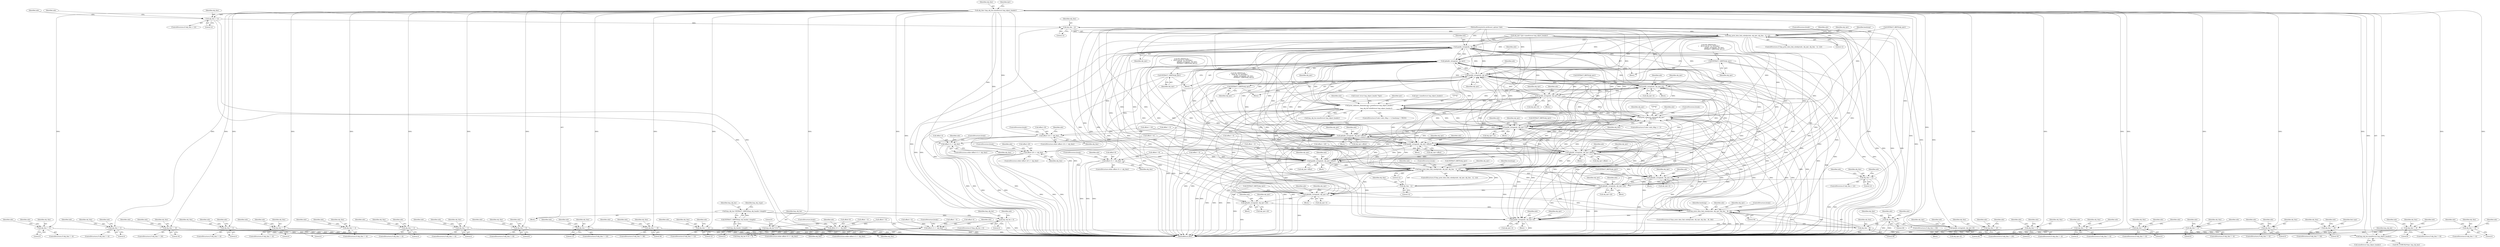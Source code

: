 digraph "0_tcpdump_d97e94223720684c6aa740ff219e0d19426c2220@API" {
"1000347" [label="(Call,obj_tlen=lmp_obj_len-sizeof(struct lmp_object_header))"];
"1000349" [label="(Call,lmp_obj_len-sizeof(struct lmp_object_header))"];
"1000331" [label="(Call,lmp_obj_len % 4)"];
"1000320" [label="(Call,lmp_obj_len < 4)"];
"1000267" [label="(Call,lmp_obj_len=EXTRACT_16BITS(lmp_obj_header->length))"];
"1000269" [label="(Call,EXTRACT_16BITS(lmp_obj_header->length))"];
"1000372" [label="(Call,obj_tlen != 4)"];
"1000405" [label="(Call,obj_tlen != 4)"];
"1000429" [label="(Call,obj_tlen != 16)"];
"1000453" [label="(Call,obj_tlen != 4)"];
"1000484" [label="(Call,obj_tlen != 4)"];
"1000506" [label="(Call,obj_tlen != 4)"];
"1000538" [label="(Call,obj_tlen != 4)"];
"1000570" [label="(Call,obj_tlen != 4)"];
"1000603" [label="(Call,obj_tlen != 8)"];
"1000636" [label="(Call,obj_tlen != 12)"];
"1000684" [label="(Call,obj_tlen != 36)"];
"1000732" [label="(Call,obj_tlen != 12)"];
"1000787" [label="(Call,obj_tlen < 12)"];
"1000836" [label="(Call,obj_tlen - 12)"];
"1000833" [label="(Call,lmp_print_data_link_subobjs(ndo, obj_tptr, obj_tlen - 12, 12))"];
"1000420" [label="(Call,ipaddr_string(ndo, obj_tptr))"];
"1000423" [label="(Call,EXTRACT_32BITS(obj_tptr))"];
"1000444" [label="(Call,ip6addr_string(ndo, obj_tptr))"];
"1000447" [label="(Call,EXTRACT_32BITS(obj_tptr))"];
"1000553" [label="(Call,ipaddr_string(ndo, obj_tptr))"];
"1000556" [label="(Call,EXTRACT_32BITS(obj_tptr))"];
"1000661" [label="(Call,ipaddr_string(ndo, obj_tptr+4))"];
"1000672" [label="(Call,ipaddr_string(ndo, obj_tptr+8))"];
"1000709" [label="(Call,ip6addr_string(ndo, obj_tptr+4))"];
"1000720" [label="(Call,ip6addr_string(ndo, obj_tptr+20))"];
"1000812" [label="(Call,ipaddr_string(ndo, obj_tptr+4))"];
"1000823" [label="(Call,ipaddr_string(ndo, obj_tptr+8))"];
"1000871" [label="(Call,ip6addr_string(ndo, obj_tptr+4))"];
"1000882" [label="(Call,ip6addr_string(ndo, obj_tptr+20))"];
"1000892" [label="(Call,lmp_print_data_link_subobjs(ndo, obj_tptr, obj_tlen - 36, 36))"];
"1000949" [label="(Call,lmp_print_data_link_subobjs(ndo, obj_tptr, obj_tlen - 12, 12))"];
"1001161" [label="(Call,ipaddr_string(ndo, obj_tptr+offset))"];
"1001270" [label="(Call,ip6addr_string(ndo, obj_tptr+offset))"];
"1001496" [label="(Call,ipaddr_string(ndo, obj_tptr+offset))"];
"1001526" [label="(Call,ip6addr_string(ndo, obj_tptr+offset))"];
"1001794" [label="(Call,ipaddr_string(ndo, obj_tptr+12))"];
"1001874" [label="(Call,print_unknown_data(ndo,obj_tptr,\"\n\t    \",obj_tlen))"];
"1001890" [label="(Call,print_unknown_data(ndo,tptr+sizeof(struct lmp_object_header),\"\n\t    \",\n                               lmp_obj_len-sizeof(struct lmp_object_header)))"];
"1000846" [label="(Call,obj_tlen < 36)"];
"1000895" [label="(Call,obj_tlen - 36)"];
"1000905" [label="(Call,obj_tlen < 12)"];
"1000952" [label="(Call,obj_tlen - 12)"];
"1000971" [label="(Call,obj_tlen != 20)"];
"1001085" [label="(Call,obj_tlen != 4)"];
"1001118" [label="(Call,obj_tlen != 4)"];
"1001149" [label="(Call,offset+8 <= obj_tlen)"];
"1001258" [label="(Call,offset+20 <= obj_tlen)"];
"1001367" [label="(Call,offset+8 <= obj_tlen)"];
"1001484" [label="(Call,offset+4 <= obj_tlen)"];
"1001514" [label="(Call,offset+16 <= obj_tlen)"];
"1001544" [label="(Call,offset+4 <= obj_tlen)"];
"1001579" [label="(Call,obj_tlen != 4)"];
"1001601" [label="(Call,obj_tlen != 4)"];
"1001632" [label="(Call,obj_tlen != 4)"];
"1001663" [label="(Call,obj_tlen != 16)"];
"1001806" [label="(Call,obj_tlen != 8)"];
"1001840" [label="(Call,obj_tlen != 4)"];
"1000977" [label="(Identifier,ndo)"];
"1000711" [label="(Call,obj_tptr+4)"];
"1000445" [label="(Identifier,ndo)"];
"1000422" [label="(Identifier,obj_tptr)"];
"1000373" [label="(Identifier,obj_tlen)"];
"1001120" [label="(Literal,4)"];
"1001367" [label="(Call,offset+8 <= obj_tlen)"];
"1000404" [label="(ControlStructure,if (obj_tlen != 4))"];
"1000905" [label="(Call,obj_tlen < 12)"];
"1000982" [label="(Identifier,ndo)"];
"1001483" [label="(ControlStructure,while (offset+4 <= obj_tlen))"];
"1000873" [label="(Call,obj_tptr+4)"];
"1000431" [label="(Literal,16)"];
"1000484" [label="(Call,obj_tlen != 4)"];
"1000793" [label="(Identifier,ndo)"];
"1001259" [label="(Call,offset+20)"];
"1000734" [label="(Literal,12)"];
"1000321" [label="(Identifier,lmp_obj_len)"];
"1000971" [label="(Call,obj_tlen != 20)"];
"1001484" [label="(Call,offset+4 <= obj_tlen)"];
"1000446" [label="(Identifier,obj_tptr)"];
"1000331" [label="(Call,lmp_obj_len % 4)"];
"1000371" [label="(ControlStructure,if (obj_tlen != 4))"];
"1001366" [label="(ControlStructure,while (offset+8 <= obj_tlen))"];
"1001841" [label="(Identifier,obj_tlen)"];
"1000483" [label="(ControlStructure,if (obj_tlen != 4))"];
"1000452" [label="(ControlStructure,if (obj_tlen != 4))"];
"1000872" [label="(Identifier,ndo)"];
"1000836" [label="(Call,obj_tlen - 12)"];
"1000423" [label="(Call,EXTRACT_32BITS(obj_tptr))"];
"1000407" [label="(Literal,4)"];
"1001892" [label="(Call,tptr+sizeof(struct lmp_object_header))"];
"1000786" [label="(ControlStructure,if (obj_tlen < 12))"];
"1001601" [label="(Call,obj_tlen != 4)"];
"1000731" [label="(ControlStructure,if (obj_tlen != 12))"];
"1000889" [label="(Identifier,obj_tptr)"];
"1001662" [label="(ControlStructure,if (obj_tlen != 16))"];
"1000789" [label="(Literal,12)"];
"1001525" [label="(Block,)"];
"1000870" [label="(Block,)"];
"1000973" [label="(Literal,20)"];
"1001543" [label="(ControlStructure,while (offset+4 <= obj_tlen))"];
"1000330" [label="(Call,(lmp_obj_len % 4) != 0)"];
"1000710" [label="(Identifier,ndo)"];
"1001664" [label="(Identifier,obj_tlen)"];
"1000553" [label="(Call,ipaddr_string(ndo, obj_tptr))"];
"1001262" [label="(Identifier,obj_tlen)"];
"1000111" [label="(MethodParameterIn,netdissect_options *ndo)"];
"1001150" [label="(Call,offset+8)"];
"1001581" [label="(Literal,4)"];
"1000420" [label="(Call,ipaddr_string(ndo, obj_tptr))"];
"1000684" [label="(Call,obj_tlen != 36)"];
"1001086" [label="(Identifier,obj_tlen)"];
"1001540" [label="(Call,offset = 0)"];
"1001148" [label="(ControlStructure,while (offset+8 <= obj_tlen))"];
"1000662" [label="(Identifier,ndo)"];
"1000686" [label="(Literal,36)"];
"1001469" [label="(ControlStructure,break;)"];
"1001084" [label="(ControlStructure,if (obj_tlen != 4))"];
"1000798" [label="(Identifier,ndo)"];
"1001580" [label="(Identifier,obj_tlen)"];
"1000332" [label="(Identifier,lmp_obj_len)"];
"1000727" [label="(Identifier,obj_tptr)"];
"1001492" [label="(Identifier,ndo)"];
"1001505" [label="(Call,offset+=4)"];
"1001269" [label="(Block,)"];
"1001878" [label="(Identifier,obj_tlen)"];
"1000824" [label="(Identifier,ndo)"];
"1000743" [label="(Identifier,ndo)"];
"1000419" [label="(Block,)"];
"1000951" [label="(Identifier,obj_tptr)"];
"1000638" [label="(Literal,12)"];
"1001817" [label="(Identifier,ndo)"];
"1000440" [label="(Identifier,ndo)"];
"1000455" [label="(Literal,4)"];
"1000333" [label="(Literal,4)"];
"1001527" [label="(Identifier,ndo)"];
"1001149" [label="(Call,offset+8 <= obj_tlen)"];
"1001669" [label="(Identifier,ndo)"];
"1000720" [label="(Call,ip6addr_string(ndo, obj_tptr+20))"];
"1000326" [label="(Identifier,ndo)"];
"1001808" [label="(Literal,8)"];
"1000717" [label="(Identifier,obj_tptr)"];
"1000270" [label="(Call,lmp_obj_header->length)"];
"1000695" [label="(Identifier,ndo)"];
"1001129" [label="(Identifier,ndo)"];
"1001161" [label="(Call,ipaddr_string(ndo, obj_tptr+offset))"];
"1001545" [label="(Call,offset+4)"];
"1000635" [label="(ControlStructure,if (obj_tlen != 12))"];
"1000814" [label="(Call,obj_tptr+4)"];
"1000904" [label="(ControlStructure,if (obj_tlen < 12))"];
"1001602" [label="(Identifier,obj_tlen)"];
"1000537" [label="(ControlStructure,if (obj_tlen != 4))"];
"1000571" [label="(Identifier,obj_tlen)"];
"1001375" [label="(Identifier,ndo)"];
"1000685" [label="(Identifier,obj_tlen)"];
"1001876" [label="(Identifier,obj_tptr)"];
"1000834" [label="(Identifier,ndo)"];
"1000319" [label="(ControlStructure,if (lmp_obj_len < 4))"];
"1000495" [label="(Identifier,ndo)"];
"1001535" [label="(Call,offset+=16)"];
"1000738" [label="(Identifier,ndo)"];
"1001890" [label="(Call,print_unknown_data(ndo,tptr+sizeof(struct lmp_object_header),\"\n\t    \",\n                               lmp_obj_len-sizeof(struct lmp_object_header)))"];
"1000603" [label="(Call,obj_tlen != 8)"];
"1000256" [label="(Block,)"];
"1000911" [label="(Identifier,ndo)"];
"1001633" [label="(Identifier,obj_tlen)"];
"1001794" [label="(Call,ipaddr_string(ndo, obj_tptr+12))"];
"1001096" [label="(Identifier,ndo)"];
"1000653" [label="(Call,EXTRACT_8BITS(obj_tptr))"];
"1001118" [label="(Call,obj_tlen != 4)"];
"1000837" [label="(Identifier,obj_tlen)"];
"1000443" [label="(Block,)"];
"1000406" [label="(Identifier,obj_tlen)"];
"1000672" [label="(Call,ipaddr_string(ndo, obj_tptr+8))"];
"1000848" [label="(Literal,36)"];
"1000955" [label="(Literal,12)"];
"1001087" [label="(Literal,4)"];
"1001868" [label="(ControlStructure,if (ndo->ndo_vflag <= 1))"];
"1000544" [label="(Identifier,ndo)"];
"1001508" [label="(ControlStructure,break;)"];
"1000852" [label="(Identifier,ndo)"];
"1000428" [label="(ControlStructure,if (obj_tlen != 16))"];
"1000383" [label="(Identifier,ndo)"];
"1000438" [label="(Call,ND_PRINT((ndo, \"\n\t    IPv6 Link ID: %s (0x%08x)\",\n                       ip6addr_string(ndo, obj_tptr),\n                       EXTRACT_32BITS(obj_tptr))))"];
"1000547" [label="(Call,ND_PRINT((ndo, \"\n\t    Node ID: %s (0x%08x)\",\n                       ipaddr_string(ndo, obj_tptr),\n                       EXTRACT_32BITS(obj_tptr))))"];
"1000405" [label="(Call,obj_tlen != 4)"];
"1000351" [label="(Call,sizeof(struct lmp_object_header))"];
"1000835" [label="(Identifier,obj_tptr)"];
"1001896" [label="(Literal,\"\n\t    \")"];
"1000845" [label="(ControlStructure,if (obj_tlen < 36))"];
"1001485" [label="(Call,offset+4)"];
"1001578" [label="(ControlStructure,if (obj_tlen != 4))"];
"1001897" [label="(Call,lmp_obj_len-sizeof(struct lmp_object_header))"];
"1001796" [label="(Call,obj_tptr+12)"];
"1001548" [label="(Identifier,obj_tlen)"];
"1001526" [label="(Call,ip6addr_string(ndo, obj_tptr+offset))"];
"1000602" [label="(ControlStructure,if (obj_tlen != 8))"];
"1000804" [label="(Call,EXTRACT_8BITS(obj_tptr))"];
"1001368" [label="(Call,offset+8)"];
"1001163" [label="(Call,obj_tptr+offset)"];
"1001358" [label="(Call,offset+=20)"];
"1000448" [label="(Identifier,obj_tptr)"];
"1001117" [label="(ControlStructure,if (obj_tlen != 4))"];
"1000485" [label="(Identifier,obj_tlen)"];
"1000949" [label="(Call,lmp_print_data_link_subobjs(ndo, obj_tptr, obj_tlen - 12, 12))"];
"1000538" [label="(Call,obj_tlen != 4)"];
"1000902" [label="(ControlStructure,break;)"];
"1001590" [label="(Identifier,ndo)"];
"1001612" [label="(Identifier,ndo)"];
"1001270" [label="(Call,ip6addr_string(ndo, obj_tptr+offset))"];
"1000841" [label="(Identifier,hexdump)"];
"1001249" [label="(Call,offset+=8)"];
"1001795" [label="(Identifier,ndo)"];
"1001361" [label="(ControlStructure,break;)"];
"1001793" [label="(Block,)"];
"1001663" [label="(Call,obj_tlen != 16)"];
"1000269" [label="(Call,EXTRACT_16BITS(lmp_obj_header->length))"];
"1000507" [label="(Identifier,obj_tlen)"];
"1001665" [label="(Literal,16)"];
"1000268" [label="(Identifier,lmp_obj_len)"];
"1000274" [label="(Identifier,lmp_obj_ctype)"];
"1000663" [label="(Call,obj_tptr+4)"];
"1000569" [label="(ControlStructure,if (obj_tlen != 4))"];
"1001538" [label="(ControlStructure,break;)"];
"1000972" [label="(Identifier,obj_tlen)"];
"1000881" [label="(Block,)"];
"1001515" [label="(Call,offset+16)"];
"1001880" [label="(ControlStructure,if (ndo->ndo_vflag > 1 || hexdump==TRUE))"];
"1001812" [label="(Identifier,ndo)"];
"1000411" [label="(Identifier,ndo)"];
"1001840" [label="(Call,obj_tlen != 4)"];
"1000552" [label="(Block,)"];
"1000424" [label="(Identifier,obj_tptr)"];
"1001552" [label="(Identifier,ndo)"];
"1000900" [label="(Identifier,hexdump)"];
"1000660" [label="(Block,)"];
"1000871" [label="(Call,ip6addr_string(ndo, obj_tptr+4))"];
"1000970" [label="(ControlStructure,if (obj_tlen != 20))"];
"1000353" [label="(Call,ND_TCHECK2(*tptr, lmp_obj_len))"];
"1001266" [label="(Identifier,ndo)"];
"1000508" [label="(Literal,4)"];
"1000556" [label="(Call,EXTRACT_32BITS(obj_tptr))"];
"1000506" [label="(Call,obj_tlen != 4)"];
"1000322" [label="(Literal,4)"];
"1001488" [label="(Identifier,obj_tlen)"];
"1000350" [label="(Identifier,lmp_obj_len)"];
"1001496" [label="(Call,ipaddr_string(ndo, obj_tptr+offset))"];
"1000957" [label="(Identifier,hexdump)"];
"1000430" [label="(Identifier,obj_tlen)"];
"1001805" [label="(ControlStructure,if (obj_tlen != 8))"];
"1001503" [label="(Identifier,obj_tptr)"];
"1001564" [label="(Call,offset+=4)"];
"1000486" [label="(Literal,4)"];
"1001807" [label="(Identifier,obj_tlen)"];
"1000349" [label="(Call,lmp_obj_len-sizeof(struct lmp_object_header))"];
"1000464" [label="(Identifier,ndo)"];
"1001607" [label="(Identifier,ndo)"];
"1000661" [label="(Call,ipaddr_string(ndo, obj_tptr+4))"];
"1000505" [label="(ControlStructure,if (obj_tlen != 4))"];
"1001498" [label="(Call,obj_tptr+offset)"];
"1001252" [label="(ControlStructure,break;)"];
"1001673" [label="(Identifier,link_type)"];
"1001846" [label="(Identifier,ndo)"];
"1001480" [label="(Call,offset = 0)"];
"1000952" [label="(Call,obj_tlen - 12)"];
"1000690" [label="(Identifier,ndo)"];
"1000843" [label="(ControlStructure,break;)"];
"1000950" [label="(Identifier,ndo)"];
"1001839" [label="(ControlStructure,if (obj_tlen != 4))"];
"1000893" [label="(Identifier,ndo)"];
"1000647" [label="(Identifier,ndo)"];
"1000447" [label="(Call,EXTRACT_32BITS(obj_tptr))"];
"1001891" [label="(Identifier,ndo)"];
"1000709" [label="(Call,ip6addr_string(ndo, obj_tptr+4))"];
"1001157" [label="(Identifier,ndo)"];
"1001514" [label="(Call,offset+16 <= obj_tlen)"];
"1000512" [label="(Identifier,ndo)"];
"1001091" [label="(Identifier,ndo)"];
"1000897" [label="(Literal,36)"];
"1000683" [label="(ControlStructure,if (obj_tlen != 36))"];
"1000719" [label="(Block,)"];
"1000833" [label="(Call,lmp_print_data_link_subobjs(ndo, obj_tptr, obj_tlen - 12, 12))"];
"1001567" [label="(ControlStructure,break;)"];
"1000959" [label="(ControlStructure,break;)"];
"1000642" [label="(Identifier,ndo)"];
"1000378" [label="(Identifier,ndo)"];
"1000721" [label="(Identifier,ndo)"];
"1000891" [label="(ControlStructure,if (lmp_print_data_link_subobjs(ndo, obj_tptr, obj_tlen - 36, 36)))"];
"1000490" [label="(Identifier,ndo)"];
"1001257" [label="(ControlStructure,while (offset+20 <= obj_tlen))"];
"1000813" [label="(Identifier,ndo)"];
"1000540" [label="(Literal,4)"];
"1000372" [label="(Call,obj_tlen != 4)"];
"1001877" [label="(Literal,\"\n\t    \")"];
"1001254" [label="(Call,offset = 0)"];
"1001913" [label="(MethodReturn,RET)"];
"1001806" [label="(Call,obj_tlen != 8)"];
"1000539" [label="(Identifier,obj_tlen)"];
"1001634" [label="(Literal,4)"];
"1000421" [label="(Identifier,ndo)"];
"1000549" [label="(Identifier,ndo)"];
"1001522" [label="(Identifier,ndo)"];
"1000347" [label="(Call,obj_tlen=lmp_obj_len-sizeof(struct lmp_object_header))"];
"1000916" [label="(Identifier,ndo)"];
"1001119" [label="(Identifier,obj_tlen)"];
"1000674" [label="(Call,obj_tptr+8)"];
"1001842" [label="(Literal,4)"];
"1001603" [label="(Literal,4)"];
"1000374" [label="(Literal,4)"];
"1000576" [label="(Identifier,ndo)"];
"1000416" [label="(Identifier,ndo)"];
"1000701" [label="(Call,EXTRACT_8BITS(obj_tptr))"];
"1001638" [label="(Identifier,ndo)"];
"1000884" [label="(Call,obj_tptr+20)"];
"1000820" [label="(Identifier,obj_tptr)"];
"1001145" [label="(Call,offset = 0)"];
"1000879" [label="(Identifier,obj_tptr)"];
"1000892" [label="(Call,lmp_print_data_link_subobjs(ndo, obj_tptr, obj_tlen - 36, 36))"];
"1001851" [label="(Identifier,ndo)"];
"1000895" [label="(Call,obj_tlen - 36)"];
"1000429" [label="(Call,obj_tlen != 16)"];
"1000788" [label="(Identifier,obj_tlen)"];
"1000812" [label="(Call,ipaddr_string(ndo, obj_tptr+4))"];
"1000459" [label="(Identifier,ndo)"];
"1000435" [label="(Identifier,ndo)"];
"1000555" [label="(Identifier,obj_tptr)"];
"1000572" [label="(Literal,4)"];
"1001585" [label="(Identifier,ndo)"];
"1001528" [label="(Call,obj_tptr+offset)"];
"1000671" [label="(Block,)"];
"1000636" [label="(Call,obj_tlen != 12)"];
"1000839" [label="(Literal,12)"];
"1001371" [label="(Identifier,obj_tlen)"];
"1000609" [label="(Identifier,ndo)"];
"1001513" [label="(ControlStructure,while (offset+16 <= obj_tlen))"];
"1000732" [label="(Call,obj_tlen != 12)"];
"1001510" [label="(Call,offset = 0)"];
"1001085" [label="(Call,obj_tlen != 4)"];
"1000948" [label="(ControlStructure,if (lmp_print_data_link_subobjs(ndo, obj_tptr, obj_tlen - 12, 12)))"];
"1000822" [label="(Block,)"];
"1000454" [label="(Identifier,obj_tlen)"];
"1000669" [label="(Identifier,obj_tptr)"];
"1000906" [label="(Identifier,obj_tlen)"];
"1000581" [label="(Identifier,ndo)"];
"1001801" [label="(Identifier,obj_tptr)"];
"1000811" [label="(Block,)"];
"1000922" [label="(Call,EXTRACT_8BITS(obj_tptr))"];
"1000637" [label="(Identifier,obj_tlen)"];
"1001124" [label="(Identifier,ndo)"];
"1000334" [label="(Literal,0)"];
"1001160" [label="(Block,)"];
"1001533" [label="(Identifier,obj_tptr)"];
"1000414" [label="(Call,ND_PRINT((ndo, \"\n\t    IPv4 Link ID: %s (0x%08x)\",\n                       ipaddr_string(ndo, obj_tptr),\n                       EXTRACT_32BITS(obj_tptr))))"];
"1000883" [label="(Identifier,ndo)"];
"1000453" [label="(Call,obj_tlen != 4)"];
"1000787" [label="(Call,obj_tlen < 12)"];
"1001168" [label="(Identifier,obj_tptr)"];
"1000264" [label="(Call,(const struct lmp_object_header *)tptr)"];
"1000557" [label="(Identifier,obj_tptr)"];
"1000341" [label="(Call,obj_tptr=tptr+sizeof(struct lmp_object_header))"];
"1001579" [label="(Call,obj_tlen != 4)"];
"1000847" [label="(Identifier,obj_tlen)"];
"1001277" [label="(Identifier,obj_tptr)"];
"1000863" [label="(Call,EXTRACT_8BITS(obj_tptr))"];
"1000614" [label="(Identifier,ndo)"];
"1000830" [label="(Identifier,obj_tptr)"];
"1001497" [label="(Identifier,ndo)"];
"1000444" [label="(Call,ip6addr_string(ndo, obj_tptr))"];
"1000348" [label="(Identifier,obj_tlen)"];
"1000894" [label="(Identifier,obj_tptr)"];
"1001631" [label="(ControlStructure,if (obj_tlen != 4))"];
"1000517" [label="(Identifier,ndo)"];
"1000604" [label="(Identifier,obj_tlen)"];
"1000733" [label="(Identifier,obj_tlen)"];
"1001600" [label="(ControlStructure,if (obj_tlen != 4))"];
"1000722" [label="(Call,obj_tptr+20)"];
"1000320" [label="(Call,lmp_obj_len < 4)"];
"1001674" [label="(Call,EXTRACT_8BITS(obj_tptr))"];
"1000554" [label="(Identifier,ndo)"];
"1001874" [label="(Call,print_unknown_data(ndo,obj_tptr,\"\n\t    \",obj_tlen))"];
"1000679" [label="(Identifier,obj_tptr)"];
"1000896" [label="(Identifier,obj_tlen)"];
"1001153" [label="(Identifier,obj_tlen)"];
"1001495" [label="(Block,)"];
"1000838" [label="(Literal,12)"];
"1000825" [label="(Call,obj_tptr+8)"];
"1000708" [label="(Block,)"];
"1001271" [label="(Identifier,ndo)"];
"1001875" [label="(Identifier,ndo)"];
"1001363" [label="(Call,offset = 0)"];
"1000846" [label="(Call,obj_tlen < 36)"];
"1000355" [label="(Identifier,tptr)"];
"1000570" [label="(Call,obj_tlen != 4)"];
"1000267" [label="(Call,lmp_obj_len=EXTRACT_16BITS(lmp_obj_header->length))"];
"1000857" [label="(Identifier,ndo)"];
"1001272" [label="(Call,obj_tptr+offset)"];
"1001466" [label="(Call,offset+=8)"];
"1000898" [label="(Literal,36)"];
"1001518" [label="(Identifier,obj_tlen)"];
"1000954" [label="(Literal,12)"];
"1000953" [label="(Identifier,obj_tlen)"];
"1000907" [label="(Literal,12)"];
"1001162" [label="(Identifier,ndo)"];
"1001643" [label="(Identifier,ndo)"];
"1000882" [label="(Call,ip6addr_string(ndo, obj_tptr+20))"];
"1001632" [label="(Call,obj_tlen != 4)"];
"1000823" [label="(Call,ipaddr_string(ndo, obj_tptr+8))"];
"1001544" [label="(Call,offset+4 <= obj_tlen)"];
"1001902" [label="(Identifier,tptr)"];
"1001258" [label="(Call,offset+20 <= obj_tlen)"];
"1000832" [label="(ControlStructure,if (lmp_print_data_link_subobjs(ndo, obj_tptr, obj_tlen - 12, 12)))"];
"1000673" [label="(Identifier,ndo)"];
"1001879" [label="(ControlStructure,break;)"];
"1000605" [label="(Literal,8)"];
"1000347" -> "1000256"  [label="AST: "];
"1000347" -> "1000349"  [label="CFG: "];
"1000348" -> "1000347"  [label="AST: "];
"1000349" -> "1000347"  [label="AST: "];
"1000355" -> "1000347"  [label="CFG: "];
"1000347" -> "1001913"  [label="DDG: "];
"1000347" -> "1001913"  [label="DDG: "];
"1000349" -> "1000347"  [label="DDG: "];
"1000347" -> "1000372"  [label="DDG: "];
"1000347" -> "1000405"  [label="DDG: "];
"1000347" -> "1000429"  [label="DDG: "];
"1000347" -> "1000453"  [label="DDG: "];
"1000347" -> "1000484"  [label="DDG: "];
"1000347" -> "1000506"  [label="DDG: "];
"1000347" -> "1000538"  [label="DDG: "];
"1000347" -> "1000570"  [label="DDG: "];
"1000347" -> "1000603"  [label="DDG: "];
"1000347" -> "1000636"  [label="DDG: "];
"1000347" -> "1000684"  [label="DDG: "];
"1000347" -> "1000732"  [label="DDG: "];
"1000347" -> "1000787"  [label="DDG: "];
"1000347" -> "1000846"  [label="DDG: "];
"1000347" -> "1000905"  [label="DDG: "];
"1000347" -> "1000971"  [label="DDG: "];
"1000347" -> "1001085"  [label="DDG: "];
"1000347" -> "1001118"  [label="DDG: "];
"1000347" -> "1001149"  [label="DDG: "];
"1000347" -> "1001258"  [label="DDG: "];
"1000347" -> "1001367"  [label="DDG: "];
"1000347" -> "1001484"  [label="DDG: "];
"1000347" -> "1001514"  [label="DDG: "];
"1000347" -> "1001544"  [label="DDG: "];
"1000347" -> "1001579"  [label="DDG: "];
"1000347" -> "1001601"  [label="DDG: "];
"1000347" -> "1001632"  [label="DDG: "];
"1000347" -> "1001663"  [label="DDG: "];
"1000347" -> "1001806"  [label="DDG: "];
"1000347" -> "1001840"  [label="DDG: "];
"1000347" -> "1001874"  [label="DDG: "];
"1000349" -> "1000351"  [label="CFG: "];
"1000350" -> "1000349"  [label="AST: "];
"1000351" -> "1000349"  [label="AST: "];
"1000331" -> "1000349"  [label="DDG: "];
"1000349" -> "1000353"  [label="DDG: "];
"1000331" -> "1000330"  [label="AST: "];
"1000331" -> "1000333"  [label="CFG: "];
"1000332" -> "1000331"  [label="AST: "];
"1000333" -> "1000331"  [label="AST: "];
"1000334" -> "1000331"  [label="CFG: "];
"1000331" -> "1001913"  [label="DDG: "];
"1000331" -> "1000330"  [label="DDG: "];
"1000331" -> "1000330"  [label="DDG: "];
"1000320" -> "1000331"  [label="DDG: "];
"1000320" -> "1000319"  [label="AST: "];
"1000320" -> "1000322"  [label="CFG: "];
"1000321" -> "1000320"  [label="AST: "];
"1000322" -> "1000320"  [label="AST: "];
"1000326" -> "1000320"  [label="CFG: "];
"1000332" -> "1000320"  [label="CFG: "];
"1000320" -> "1001913"  [label="DDG: "];
"1000320" -> "1001913"  [label="DDG: "];
"1000267" -> "1000320"  [label="DDG: "];
"1000267" -> "1000256"  [label="AST: "];
"1000267" -> "1000269"  [label="CFG: "];
"1000268" -> "1000267"  [label="AST: "];
"1000269" -> "1000267"  [label="AST: "];
"1000274" -> "1000267"  [label="CFG: "];
"1000267" -> "1001913"  [label="DDG: "];
"1000269" -> "1000267"  [label="DDG: "];
"1000269" -> "1000270"  [label="CFG: "];
"1000270" -> "1000269"  [label="AST: "];
"1000269" -> "1001913"  [label="DDG: "];
"1000372" -> "1000371"  [label="AST: "];
"1000372" -> "1000374"  [label="CFG: "];
"1000373" -> "1000372"  [label="AST: "];
"1000374" -> "1000372"  [label="AST: "];
"1000378" -> "1000372"  [label="CFG: "];
"1000383" -> "1000372"  [label="CFG: "];
"1000372" -> "1001913"  [label="DDG: "];
"1000372" -> "1001913"  [label="DDG: "];
"1000405" -> "1000404"  [label="AST: "];
"1000405" -> "1000407"  [label="CFG: "];
"1000406" -> "1000405"  [label="AST: "];
"1000407" -> "1000405"  [label="AST: "];
"1000411" -> "1000405"  [label="CFG: "];
"1000416" -> "1000405"  [label="CFG: "];
"1000405" -> "1001913"  [label="DDG: "];
"1000405" -> "1001913"  [label="DDG: "];
"1000429" -> "1000428"  [label="AST: "];
"1000429" -> "1000431"  [label="CFG: "];
"1000430" -> "1000429"  [label="AST: "];
"1000431" -> "1000429"  [label="AST: "];
"1000435" -> "1000429"  [label="CFG: "];
"1000440" -> "1000429"  [label="CFG: "];
"1000429" -> "1001913"  [label="DDG: "];
"1000429" -> "1001913"  [label="DDG: "];
"1000453" -> "1000452"  [label="AST: "];
"1000453" -> "1000455"  [label="CFG: "];
"1000454" -> "1000453"  [label="AST: "];
"1000455" -> "1000453"  [label="AST: "];
"1000459" -> "1000453"  [label="CFG: "];
"1000464" -> "1000453"  [label="CFG: "];
"1000453" -> "1001913"  [label="DDG: "];
"1000453" -> "1001913"  [label="DDG: "];
"1000484" -> "1000483"  [label="AST: "];
"1000484" -> "1000486"  [label="CFG: "];
"1000485" -> "1000484"  [label="AST: "];
"1000486" -> "1000484"  [label="AST: "];
"1000490" -> "1000484"  [label="CFG: "];
"1000495" -> "1000484"  [label="CFG: "];
"1000484" -> "1001913"  [label="DDG: "];
"1000484" -> "1001913"  [label="DDG: "];
"1000506" -> "1000505"  [label="AST: "];
"1000506" -> "1000508"  [label="CFG: "];
"1000507" -> "1000506"  [label="AST: "];
"1000508" -> "1000506"  [label="AST: "];
"1000512" -> "1000506"  [label="CFG: "];
"1000517" -> "1000506"  [label="CFG: "];
"1000506" -> "1001913"  [label="DDG: "];
"1000506" -> "1001913"  [label="DDG: "];
"1000538" -> "1000537"  [label="AST: "];
"1000538" -> "1000540"  [label="CFG: "];
"1000539" -> "1000538"  [label="AST: "];
"1000540" -> "1000538"  [label="AST: "];
"1000544" -> "1000538"  [label="CFG: "];
"1000549" -> "1000538"  [label="CFG: "];
"1000538" -> "1001913"  [label="DDG: "];
"1000538" -> "1001913"  [label="DDG: "];
"1000570" -> "1000569"  [label="AST: "];
"1000570" -> "1000572"  [label="CFG: "];
"1000571" -> "1000570"  [label="AST: "];
"1000572" -> "1000570"  [label="AST: "];
"1000576" -> "1000570"  [label="CFG: "];
"1000581" -> "1000570"  [label="CFG: "];
"1000570" -> "1001913"  [label="DDG: "];
"1000570" -> "1001913"  [label="DDG: "];
"1000603" -> "1000602"  [label="AST: "];
"1000603" -> "1000605"  [label="CFG: "];
"1000604" -> "1000603"  [label="AST: "];
"1000605" -> "1000603"  [label="AST: "];
"1000609" -> "1000603"  [label="CFG: "];
"1000614" -> "1000603"  [label="CFG: "];
"1000603" -> "1001913"  [label="DDG: "];
"1000603" -> "1001913"  [label="DDG: "];
"1000636" -> "1000635"  [label="AST: "];
"1000636" -> "1000638"  [label="CFG: "];
"1000637" -> "1000636"  [label="AST: "];
"1000638" -> "1000636"  [label="AST: "];
"1000642" -> "1000636"  [label="CFG: "];
"1000647" -> "1000636"  [label="CFG: "];
"1000636" -> "1001913"  [label="DDG: "];
"1000636" -> "1001913"  [label="DDG: "];
"1000684" -> "1000683"  [label="AST: "];
"1000684" -> "1000686"  [label="CFG: "];
"1000685" -> "1000684"  [label="AST: "];
"1000686" -> "1000684"  [label="AST: "];
"1000690" -> "1000684"  [label="CFG: "];
"1000695" -> "1000684"  [label="CFG: "];
"1000684" -> "1001913"  [label="DDG: "];
"1000684" -> "1001913"  [label="DDG: "];
"1000732" -> "1000731"  [label="AST: "];
"1000732" -> "1000734"  [label="CFG: "];
"1000733" -> "1000732"  [label="AST: "];
"1000734" -> "1000732"  [label="AST: "];
"1000738" -> "1000732"  [label="CFG: "];
"1000743" -> "1000732"  [label="CFG: "];
"1000732" -> "1001913"  [label="DDG: "];
"1000732" -> "1001913"  [label="DDG: "];
"1000787" -> "1000786"  [label="AST: "];
"1000787" -> "1000789"  [label="CFG: "];
"1000788" -> "1000787"  [label="AST: "];
"1000789" -> "1000787"  [label="AST: "];
"1000793" -> "1000787"  [label="CFG: "];
"1000798" -> "1000787"  [label="CFG: "];
"1000787" -> "1001913"  [label="DDG: "];
"1000787" -> "1001913"  [label="DDG: "];
"1000787" -> "1000836"  [label="DDG: "];
"1000836" -> "1000833"  [label="AST: "];
"1000836" -> "1000838"  [label="CFG: "];
"1000837" -> "1000836"  [label="AST: "];
"1000838" -> "1000836"  [label="AST: "];
"1000839" -> "1000836"  [label="CFG: "];
"1000836" -> "1001913"  [label="DDG: "];
"1000836" -> "1000833"  [label="DDG: "];
"1000836" -> "1000833"  [label="DDG: "];
"1000833" -> "1000832"  [label="AST: "];
"1000833" -> "1000839"  [label="CFG: "];
"1000834" -> "1000833"  [label="AST: "];
"1000835" -> "1000833"  [label="AST: "];
"1000839" -> "1000833"  [label="AST: "];
"1000841" -> "1000833"  [label="CFG: "];
"1000843" -> "1000833"  [label="CFG: "];
"1000833" -> "1001913"  [label="DDG: "];
"1000833" -> "1001913"  [label="DDG: "];
"1000833" -> "1001913"  [label="DDG: "];
"1000833" -> "1001913"  [label="DDG: "];
"1000833" -> "1000420"  [label="DDG: "];
"1000833" -> "1000444"  [label="DDG: "];
"1000833" -> "1000553"  [label="DDG: "];
"1000833" -> "1000661"  [label="DDG: "];
"1000833" -> "1000709"  [label="DDG: "];
"1000833" -> "1000812"  [label="DDG: "];
"1000823" -> "1000833"  [label="DDG: "];
"1000111" -> "1000833"  [label="DDG: "];
"1000804" -> "1000833"  [label="DDG: "];
"1000833" -> "1000871"  [label="DDG: "];
"1000833" -> "1000949"  [label="DDG: "];
"1000833" -> "1001161"  [label="DDG: "];
"1000833" -> "1001270"  [label="DDG: "];
"1000833" -> "1001496"  [label="DDG: "];
"1000833" -> "1001526"  [label="DDG: "];
"1000833" -> "1001794"  [label="DDG: "];
"1000833" -> "1001874"  [label="DDG: "];
"1000833" -> "1001890"  [label="DDG: "];
"1000420" -> "1000419"  [label="AST: "];
"1000420" -> "1000422"  [label="CFG: "];
"1000421" -> "1000420"  [label="AST: "];
"1000422" -> "1000420"  [label="AST: "];
"1000424" -> "1000420"  [label="CFG: "];
"1000420" -> "1001913"  [label="DDG: "];
"1000420" -> "1001913"  [label="DDG: "];
"1001496" -> "1000420"  [label="DDG: "];
"1000892" -> "1000420"  [label="DDG: "];
"1001874" -> "1000420"  [label="DDG: "];
"1000553" -> "1000420"  [label="DDG: "];
"1001270" -> "1000420"  [label="DDG: "];
"1000949" -> "1000420"  [label="DDG: "];
"1000720" -> "1000420"  [label="DDG: "];
"1001526" -> "1000420"  [label="DDG: "];
"1000444" -> "1000420"  [label="DDG: "];
"1001890" -> "1000420"  [label="DDG: "];
"1001794" -> "1000420"  [label="DDG: "];
"1001161" -> "1000420"  [label="DDG: "];
"1000672" -> "1000420"  [label="DDG: "];
"1000111" -> "1000420"  [label="DDG: "];
"1000341" -> "1000420"  [label="DDG: "];
"1000420" -> "1000423"  [label="DDG: "];
"1000420" -> "1000444"  [label="DDG: "];
"1000420" -> "1000553"  [label="DDG: "];
"1000420" -> "1000661"  [label="DDG: "];
"1000420" -> "1000709"  [label="DDG: "];
"1000420" -> "1000812"  [label="DDG: "];
"1000420" -> "1000871"  [label="DDG: "];
"1000420" -> "1000949"  [label="DDG: "];
"1000420" -> "1001161"  [label="DDG: "];
"1000420" -> "1001270"  [label="DDG: "];
"1000420" -> "1001496"  [label="DDG: "];
"1000420" -> "1001526"  [label="DDG: "];
"1000420" -> "1001794"  [label="DDG: "];
"1000420" -> "1001874"  [label="DDG: "];
"1000420" -> "1001890"  [label="DDG: "];
"1000423" -> "1000419"  [label="AST: "];
"1000423" -> "1000424"  [label="CFG: "];
"1000424" -> "1000423"  [label="AST: "];
"1000414" -> "1000423"  [label="CFG: "];
"1000423" -> "1001913"  [label="DDG: "];
"1000423" -> "1001913"  [label="DDG: "];
"1000444" -> "1000443"  [label="AST: "];
"1000444" -> "1000446"  [label="CFG: "];
"1000445" -> "1000444"  [label="AST: "];
"1000446" -> "1000444"  [label="AST: "];
"1000448" -> "1000444"  [label="CFG: "];
"1000444" -> "1001913"  [label="DDG: "];
"1000444" -> "1001913"  [label="DDG: "];
"1001496" -> "1000444"  [label="DDG: "];
"1000892" -> "1000444"  [label="DDG: "];
"1001874" -> "1000444"  [label="DDG: "];
"1000553" -> "1000444"  [label="DDG: "];
"1001270" -> "1000444"  [label="DDG: "];
"1000949" -> "1000444"  [label="DDG: "];
"1000720" -> "1000444"  [label="DDG: "];
"1001526" -> "1000444"  [label="DDG: "];
"1001890" -> "1000444"  [label="DDG: "];
"1001794" -> "1000444"  [label="DDG: "];
"1001161" -> "1000444"  [label="DDG: "];
"1000672" -> "1000444"  [label="DDG: "];
"1000111" -> "1000444"  [label="DDG: "];
"1000341" -> "1000444"  [label="DDG: "];
"1000444" -> "1000447"  [label="DDG: "];
"1000444" -> "1000553"  [label="DDG: "];
"1000444" -> "1000661"  [label="DDG: "];
"1000444" -> "1000709"  [label="DDG: "];
"1000444" -> "1000812"  [label="DDG: "];
"1000444" -> "1000871"  [label="DDG: "];
"1000444" -> "1000949"  [label="DDG: "];
"1000444" -> "1001161"  [label="DDG: "];
"1000444" -> "1001270"  [label="DDG: "];
"1000444" -> "1001496"  [label="DDG: "];
"1000444" -> "1001526"  [label="DDG: "];
"1000444" -> "1001794"  [label="DDG: "];
"1000444" -> "1001874"  [label="DDG: "];
"1000444" -> "1001890"  [label="DDG: "];
"1000447" -> "1000443"  [label="AST: "];
"1000447" -> "1000448"  [label="CFG: "];
"1000448" -> "1000447"  [label="AST: "];
"1000438" -> "1000447"  [label="CFG: "];
"1000447" -> "1001913"  [label="DDG: "];
"1000447" -> "1001913"  [label="DDG: "];
"1000553" -> "1000552"  [label="AST: "];
"1000553" -> "1000555"  [label="CFG: "];
"1000554" -> "1000553"  [label="AST: "];
"1000555" -> "1000553"  [label="AST: "];
"1000557" -> "1000553"  [label="CFG: "];
"1000553" -> "1001913"  [label="DDG: "];
"1000553" -> "1001913"  [label="DDG: "];
"1001496" -> "1000553"  [label="DDG: "];
"1000892" -> "1000553"  [label="DDG: "];
"1001874" -> "1000553"  [label="DDG: "];
"1001270" -> "1000553"  [label="DDG: "];
"1000949" -> "1000553"  [label="DDG: "];
"1000720" -> "1000553"  [label="DDG: "];
"1001526" -> "1000553"  [label="DDG: "];
"1001890" -> "1000553"  [label="DDG: "];
"1001794" -> "1000553"  [label="DDG: "];
"1001161" -> "1000553"  [label="DDG: "];
"1000672" -> "1000553"  [label="DDG: "];
"1000111" -> "1000553"  [label="DDG: "];
"1000341" -> "1000553"  [label="DDG: "];
"1000553" -> "1000556"  [label="DDG: "];
"1000553" -> "1000661"  [label="DDG: "];
"1000553" -> "1000709"  [label="DDG: "];
"1000553" -> "1000812"  [label="DDG: "];
"1000553" -> "1000871"  [label="DDG: "];
"1000553" -> "1000949"  [label="DDG: "];
"1000553" -> "1001161"  [label="DDG: "];
"1000553" -> "1001270"  [label="DDG: "];
"1000553" -> "1001496"  [label="DDG: "];
"1000553" -> "1001526"  [label="DDG: "];
"1000553" -> "1001794"  [label="DDG: "];
"1000553" -> "1001874"  [label="DDG: "];
"1000553" -> "1001890"  [label="DDG: "];
"1000556" -> "1000552"  [label="AST: "];
"1000556" -> "1000557"  [label="CFG: "];
"1000557" -> "1000556"  [label="AST: "];
"1000547" -> "1000556"  [label="CFG: "];
"1000556" -> "1001913"  [label="DDG: "];
"1000556" -> "1001913"  [label="DDG: "];
"1000661" -> "1000660"  [label="AST: "];
"1000661" -> "1000663"  [label="CFG: "];
"1000662" -> "1000661"  [label="AST: "];
"1000663" -> "1000661"  [label="AST: "];
"1000669" -> "1000661"  [label="CFG: "];
"1000661" -> "1001913"  [label="DDG: "];
"1001496" -> "1000661"  [label="DDG: "];
"1000892" -> "1000661"  [label="DDG: "];
"1001874" -> "1000661"  [label="DDG: "];
"1001270" -> "1000661"  [label="DDG: "];
"1000949" -> "1000661"  [label="DDG: "];
"1000720" -> "1000661"  [label="DDG: "];
"1001526" -> "1000661"  [label="DDG: "];
"1001890" -> "1000661"  [label="DDG: "];
"1001794" -> "1000661"  [label="DDG: "];
"1001161" -> "1000661"  [label="DDG: "];
"1000672" -> "1000661"  [label="DDG: "];
"1000111" -> "1000661"  [label="DDG: "];
"1000653" -> "1000661"  [label="DDG: "];
"1000661" -> "1000672"  [label="DDG: "];
"1000672" -> "1000671"  [label="AST: "];
"1000672" -> "1000674"  [label="CFG: "];
"1000673" -> "1000672"  [label="AST: "];
"1000674" -> "1000672"  [label="AST: "];
"1000679" -> "1000672"  [label="CFG: "];
"1000672" -> "1001913"  [label="DDG: "];
"1000672" -> "1001913"  [label="DDG: "];
"1000111" -> "1000672"  [label="DDG: "];
"1000653" -> "1000672"  [label="DDG: "];
"1000672" -> "1000709"  [label="DDG: "];
"1000672" -> "1000812"  [label="DDG: "];
"1000672" -> "1000871"  [label="DDG: "];
"1000672" -> "1000949"  [label="DDG: "];
"1000672" -> "1001161"  [label="DDG: "];
"1000672" -> "1001270"  [label="DDG: "];
"1000672" -> "1001496"  [label="DDG: "];
"1000672" -> "1001526"  [label="DDG: "];
"1000672" -> "1001794"  [label="DDG: "];
"1000672" -> "1001874"  [label="DDG: "];
"1000672" -> "1001890"  [label="DDG: "];
"1000709" -> "1000708"  [label="AST: "];
"1000709" -> "1000711"  [label="CFG: "];
"1000710" -> "1000709"  [label="AST: "];
"1000711" -> "1000709"  [label="AST: "];
"1000717" -> "1000709"  [label="CFG: "];
"1000709" -> "1001913"  [label="DDG: "];
"1001496" -> "1000709"  [label="DDG: "];
"1000892" -> "1000709"  [label="DDG: "];
"1001874" -> "1000709"  [label="DDG: "];
"1001270" -> "1000709"  [label="DDG: "];
"1000949" -> "1000709"  [label="DDG: "];
"1000720" -> "1000709"  [label="DDG: "];
"1001526" -> "1000709"  [label="DDG: "];
"1001890" -> "1000709"  [label="DDG: "];
"1001794" -> "1000709"  [label="DDG: "];
"1001161" -> "1000709"  [label="DDG: "];
"1000111" -> "1000709"  [label="DDG: "];
"1000701" -> "1000709"  [label="DDG: "];
"1000709" -> "1000720"  [label="DDG: "];
"1000720" -> "1000719"  [label="AST: "];
"1000720" -> "1000722"  [label="CFG: "];
"1000721" -> "1000720"  [label="AST: "];
"1000722" -> "1000720"  [label="AST: "];
"1000727" -> "1000720"  [label="CFG: "];
"1000720" -> "1001913"  [label="DDG: "];
"1000720" -> "1001913"  [label="DDG: "];
"1000111" -> "1000720"  [label="DDG: "];
"1000701" -> "1000720"  [label="DDG: "];
"1000720" -> "1000812"  [label="DDG: "];
"1000720" -> "1000871"  [label="DDG: "];
"1000720" -> "1000949"  [label="DDG: "];
"1000720" -> "1001161"  [label="DDG: "];
"1000720" -> "1001270"  [label="DDG: "];
"1000720" -> "1001496"  [label="DDG: "];
"1000720" -> "1001526"  [label="DDG: "];
"1000720" -> "1001794"  [label="DDG: "];
"1000720" -> "1001874"  [label="DDG: "];
"1000720" -> "1001890"  [label="DDG: "];
"1000812" -> "1000811"  [label="AST: "];
"1000812" -> "1000814"  [label="CFG: "];
"1000813" -> "1000812"  [label="AST: "];
"1000814" -> "1000812"  [label="AST: "];
"1000820" -> "1000812"  [label="CFG: "];
"1000812" -> "1001913"  [label="DDG: "];
"1001496" -> "1000812"  [label="DDG: "];
"1000892" -> "1000812"  [label="DDG: "];
"1001874" -> "1000812"  [label="DDG: "];
"1001270" -> "1000812"  [label="DDG: "];
"1000949" -> "1000812"  [label="DDG: "];
"1001526" -> "1000812"  [label="DDG: "];
"1001890" -> "1000812"  [label="DDG: "];
"1001794" -> "1000812"  [label="DDG: "];
"1001161" -> "1000812"  [label="DDG: "];
"1000111" -> "1000812"  [label="DDG: "];
"1000804" -> "1000812"  [label="DDG: "];
"1000812" -> "1000823"  [label="DDG: "];
"1000823" -> "1000822"  [label="AST: "];
"1000823" -> "1000825"  [label="CFG: "];
"1000824" -> "1000823"  [label="AST: "];
"1000825" -> "1000823"  [label="AST: "];
"1000830" -> "1000823"  [label="CFG: "];
"1000823" -> "1001913"  [label="DDG: "];
"1000111" -> "1000823"  [label="DDG: "];
"1000804" -> "1000823"  [label="DDG: "];
"1000871" -> "1000870"  [label="AST: "];
"1000871" -> "1000873"  [label="CFG: "];
"1000872" -> "1000871"  [label="AST: "];
"1000873" -> "1000871"  [label="AST: "];
"1000879" -> "1000871"  [label="CFG: "];
"1000871" -> "1001913"  [label="DDG: "];
"1001496" -> "1000871"  [label="DDG: "];
"1000892" -> "1000871"  [label="DDG: "];
"1001874" -> "1000871"  [label="DDG: "];
"1001270" -> "1000871"  [label="DDG: "];
"1000949" -> "1000871"  [label="DDG: "];
"1001526" -> "1000871"  [label="DDG: "];
"1001890" -> "1000871"  [label="DDG: "];
"1001794" -> "1000871"  [label="DDG: "];
"1001161" -> "1000871"  [label="DDG: "];
"1000111" -> "1000871"  [label="DDG: "];
"1000863" -> "1000871"  [label="DDG: "];
"1000871" -> "1000882"  [label="DDG: "];
"1000882" -> "1000881"  [label="AST: "];
"1000882" -> "1000884"  [label="CFG: "];
"1000883" -> "1000882"  [label="AST: "];
"1000884" -> "1000882"  [label="AST: "];
"1000889" -> "1000882"  [label="CFG: "];
"1000882" -> "1001913"  [label="DDG: "];
"1000111" -> "1000882"  [label="DDG: "];
"1000863" -> "1000882"  [label="DDG: "];
"1000882" -> "1000892"  [label="DDG: "];
"1000892" -> "1000891"  [label="AST: "];
"1000892" -> "1000898"  [label="CFG: "];
"1000893" -> "1000892"  [label="AST: "];
"1000894" -> "1000892"  [label="AST: "];
"1000895" -> "1000892"  [label="AST: "];
"1000898" -> "1000892"  [label="AST: "];
"1000900" -> "1000892"  [label="CFG: "];
"1000902" -> "1000892"  [label="CFG: "];
"1000892" -> "1001913"  [label="DDG: "];
"1000892" -> "1001913"  [label="DDG: "];
"1000892" -> "1001913"  [label="DDG: "];
"1000892" -> "1001913"  [label="DDG: "];
"1000111" -> "1000892"  [label="DDG: "];
"1000863" -> "1000892"  [label="DDG: "];
"1000895" -> "1000892"  [label="DDG: "];
"1000895" -> "1000892"  [label="DDG: "];
"1000892" -> "1000949"  [label="DDG: "];
"1000892" -> "1001161"  [label="DDG: "];
"1000892" -> "1001270"  [label="DDG: "];
"1000892" -> "1001496"  [label="DDG: "];
"1000892" -> "1001526"  [label="DDG: "];
"1000892" -> "1001794"  [label="DDG: "];
"1000892" -> "1001874"  [label="DDG: "];
"1000892" -> "1001890"  [label="DDG: "];
"1000949" -> "1000948"  [label="AST: "];
"1000949" -> "1000955"  [label="CFG: "];
"1000950" -> "1000949"  [label="AST: "];
"1000951" -> "1000949"  [label="AST: "];
"1000952" -> "1000949"  [label="AST: "];
"1000955" -> "1000949"  [label="AST: "];
"1000957" -> "1000949"  [label="CFG: "];
"1000959" -> "1000949"  [label="CFG: "];
"1000949" -> "1001913"  [label="DDG: "];
"1000949" -> "1001913"  [label="DDG: "];
"1000949" -> "1001913"  [label="DDG: "];
"1000949" -> "1001913"  [label="DDG: "];
"1001496" -> "1000949"  [label="DDG: "];
"1001874" -> "1000949"  [label="DDG: "];
"1001270" -> "1000949"  [label="DDG: "];
"1001526" -> "1000949"  [label="DDG: "];
"1001890" -> "1000949"  [label="DDG: "];
"1001794" -> "1000949"  [label="DDG: "];
"1001161" -> "1000949"  [label="DDG: "];
"1000111" -> "1000949"  [label="DDG: "];
"1000922" -> "1000949"  [label="DDG: "];
"1000952" -> "1000949"  [label="DDG: "];
"1000952" -> "1000949"  [label="DDG: "];
"1000949" -> "1001161"  [label="DDG: "];
"1000949" -> "1001270"  [label="DDG: "];
"1000949" -> "1001496"  [label="DDG: "];
"1000949" -> "1001526"  [label="DDG: "];
"1000949" -> "1001794"  [label="DDG: "];
"1000949" -> "1001874"  [label="DDG: "];
"1000949" -> "1001890"  [label="DDG: "];
"1001161" -> "1001160"  [label="AST: "];
"1001161" -> "1001163"  [label="CFG: "];
"1001162" -> "1001161"  [label="AST: "];
"1001163" -> "1001161"  [label="AST: "];
"1001168" -> "1001161"  [label="CFG: "];
"1001161" -> "1001913"  [label="DDG: "];
"1001161" -> "1001913"  [label="DDG: "];
"1001496" -> "1001161"  [label="DDG: "];
"1001874" -> "1001161"  [label="DDG: "];
"1001270" -> "1001161"  [label="DDG: "];
"1001526" -> "1001161"  [label="DDG: "];
"1001890" -> "1001161"  [label="DDG: "];
"1001794" -> "1001161"  [label="DDG: "];
"1000111" -> "1001161"  [label="DDG: "];
"1000341" -> "1001161"  [label="DDG: "];
"1001145" -> "1001161"  [label="DDG: "];
"1001249" -> "1001161"  [label="DDG: "];
"1001161" -> "1001270"  [label="DDG: "];
"1001161" -> "1001496"  [label="DDG: "];
"1001161" -> "1001526"  [label="DDG: "];
"1001161" -> "1001794"  [label="DDG: "];
"1001161" -> "1001874"  [label="DDG: "];
"1001161" -> "1001890"  [label="DDG: "];
"1001270" -> "1001269"  [label="AST: "];
"1001270" -> "1001272"  [label="CFG: "];
"1001271" -> "1001270"  [label="AST: "];
"1001272" -> "1001270"  [label="AST: "];
"1001277" -> "1001270"  [label="CFG: "];
"1001270" -> "1001913"  [label="DDG: "];
"1001270" -> "1001913"  [label="DDG: "];
"1001496" -> "1001270"  [label="DDG: "];
"1001874" -> "1001270"  [label="DDG: "];
"1001526" -> "1001270"  [label="DDG: "];
"1001890" -> "1001270"  [label="DDG: "];
"1001794" -> "1001270"  [label="DDG: "];
"1000111" -> "1001270"  [label="DDG: "];
"1000341" -> "1001270"  [label="DDG: "];
"1001358" -> "1001270"  [label="DDG: "];
"1001254" -> "1001270"  [label="DDG: "];
"1001270" -> "1001496"  [label="DDG: "];
"1001270" -> "1001526"  [label="DDG: "];
"1001270" -> "1001794"  [label="DDG: "];
"1001270" -> "1001874"  [label="DDG: "];
"1001270" -> "1001890"  [label="DDG: "];
"1001496" -> "1001495"  [label="AST: "];
"1001496" -> "1001498"  [label="CFG: "];
"1001497" -> "1001496"  [label="AST: "];
"1001498" -> "1001496"  [label="AST: "];
"1001503" -> "1001496"  [label="CFG: "];
"1001496" -> "1001913"  [label="DDG: "];
"1001496" -> "1001913"  [label="DDG: "];
"1001874" -> "1001496"  [label="DDG: "];
"1001526" -> "1001496"  [label="DDG: "];
"1001890" -> "1001496"  [label="DDG: "];
"1001794" -> "1001496"  [label="DDG: "];
"1000111" -> "1001496"  [label="DDG: "];
"1000341" -> "1001496"  [label="DDG: "];
"1001505" -> "1001496"  [label="DDG: "];
"1001480" -> "1001496"  [label="DDG: "];
"1001496" -> "1001526"  [label="DDG: "];
"1001496" -> "1001794"  [label="DDG: "];
"1001496" -> "1001874"  [label="DDG: "];
"1001496" -> "1001890"  [label="DDG: "];
"1001526" -> "1001525"  [label="AST: "];
"1001526" -> "1001528"  [label="CFG: "];
"1001527" -> "1001526"  [label="AST: "];
"1001528" -> "1001526"  [label="AST: "];
"1001533" -> "1001526"  [label="CFG: "];
"1001526" -> "1001913"  [label="DDG: "];
"1001526" -> "1001913"  [label="DDG: "];
"1001874" -> "1001526"  [label="DDG: "];
"1001890" -> "1001526"  [label="DDG: "];
"1001794" -> "1001526"  [label="DDG: "];
"1000111" -> "1001526"  [label="DDG: "];
"1000341" -> "1001526"  [label="DDG: "];
"1001510" -> "1001526"  [label="DDG: "];
"1001535" -> "1001526"  [label="DDG: "];
"1001526" -> "1001794"  [label="DDG: "];
"1001526" -> "1001874"  [label="DDG: "];
"1001526" -> "1001890"  [label="DDG: "];
"1001794" -> "1001793"  [label="AST: "];
"1001794" -> "1001796"  [label="CFG: "];
"1001795" -> "1001794"  [label="AST: "];
"1001796" -> "1001794"  [label="AST: "];
"1001801" -> "1001794"  [label="CFG: "];
"1001794" -> "1001913"  [label="DDG: "];
"1001794" -> "1001913"  [label="DDG: "];
"1001874" -> "1001794"  [label="DDG: "];
"1001890" -> "1001794"  [label="DDG: "];
"1000111" -> "1001794"  [label="DDG: "];
"1001674" -> "1001794"  [label="DDG: "];
"1000341" -> "1001794"  [label="DDG: "];
"1001794" -> "1001874"  [label="DDG: "];
"1001794" -> "1001890"  [label="DDG: "];
"1001874" -> "1001868"  [label="AST: "];
"1001874" -> "1001878"  [label="CFG: "];
"1001875" -> "1001874"  [label="AST: "];
"1001876" -> "1001874"  [label="AST: "];
"1001877" -> "1001874"  [label="AST: "];
"1001878" -> "1001874"  [label="AST: "];
"1001879" -> "1001874"  [label="CFG: "];
"1001874" -> "1001913"  [label="DDG: "];
"1001874" -> "1001913"  [label="DDG: "];
"1001874" -> "1001913"  [label="DDG: "];
"1001874" -> "1001913"  [label="DDG: "];
"1001890" -> "1001874"  [label="DDG: "];
"1000111" -> "1001874"  [label="DDG: "];
"1000341" -> "1001874"  [label="DDG: "];
"1001874" -> "1001890"  [label="DDG: "];
"1001890" -> "1001880"  [label="AST: "];
"1001890" -> "1001897"  [label="CFG: "];
"1001891" -> "1001890"  [label="AST: "];
"1001892" -> "1001890"  [label="AST: "];
"1001896" -> "1001890"  [label="AST: "];
"1001897" -> "1001890"  [label="AST: "];
"1001902" -> "1001890"  [label="CFG: "];
"1001890" -> "1001913"  [label="DDG: "];
"1001890" -> "1001913"  [label="DDG: "];
"1001890" -> "1001913"  [label="DDG: "];
"1001890" -> "1001913"  [label="DDG: "];
"1000111" -> "1001890"  [label="DDG: "];
"1000264" -> "1001890"  [label="DDG: "];
"1001897" -> "1001890"  [label="DDG: "];
"1000846" -> "1000845"  [label="AST: "];
"1000846" -> "1000848"  [label="CFG: "];
"1000847" -> "1000846"  [label="AST: "];
"1000848" -> "1000846"  [label="AST: "];
"1000852" -> "1000846"  [label="CFG: "];
"1000857" -> "1000846"  [label="CFG: "];
"1000846" -> "1001913"  [label="DDG: "];
"1000846" -> "1001913"  [label="DDG: "];
"1000846" -> "1000895"  [label="DDG: "];
"1000895" -> "1000897"  [label="CFG: "];
"1000896" -> "1000895"  [label="AST: "];
"1000897" -> "1000895"  [label="AST: "];
"1000898" -> "1000895"  [label="CFG: "];
"1000895" -> "1001913"  [label="DDG: "];
"1000905" -> "1000904"  [label="AST: "];
"1000905" -> "1000907"  [label="CFG: "];
"1000906" -> "1000905"  [label="AST: "];
"1000907" -> "1000905"  [label="AST: "];
"1000911" -> "1000905"  [label="CFG: "];
"1000916" -> "1000905"  [label="CFG: "];
"1000905" -> "1001913"  [label="DDG: "];
"1000905" -> "1001913"  [label="DDG: "];
"1000905" -> "1000952"  [label="DDG: "];
"1000952" -> "1000954"  [label="CFG: "];
"1000953" -> "1000952"  [label="AST: "];
"1000954" -> "1000952"  [label="AST: "];
"1000955" -> "1000952"  [label="CFG: "];
"1000952" -> "1001913"  [label="DDG: "];
"1000971" -> "1000970"  [label="AST: "];
"1000971" -> "1000973"  [label="CFG: "];
"1000972" -> "1000971"  [label="AST: "];
"1000973" -> "1000971"  [label="AST: "];
"1000977" -> "1000971"  [label="CFG: "];
"1000982" -> "1000971"  [label="CFG: "];
"1000971" -> "1001913"  [label="DDG: "];
"1000971" -> "1001913"  [label="DDG: "];
"1001085" -> "1001084"  [label="AST: "];
"1001085" -> "1001087"  [label="CFG: "];
"1001086" -> "1001085"  [label="AST: "];
"1001087" -> "1001085"  [label="AST: "];
"1001091" -> "1001085"  [label="CFG: "];
"1001096" -> "1001085"  [label="CFG: "];
"1001085" -> "1001913"  [label="DDG: "];
"1001085" -> "1001913"  [label="DDG: "];
"1001118" -> "1001117"  [label="AST: "];
"1001118" -> "1001120"  [label="CFG: "];
"1001119" -> "1001118"  [label="AST: "];
"1001120" -> "1001118"  [label="AST: "];
"1001124" -> "1001118"  [label="CFG: "];
"1001129" -> "1001118"  [label="CFG: "];
"1001118" -> "1001913"  [label="DDG: "];
"1001118" -> "1001913"  [label="DDG: "];
"1001149" -> "1001148"  [label="AST: "];
"1001149" -> "1001153"  [label="CFG: "];
"1001150" -> "1001149"  [label="AST: "];
"1001153" -> "1001149"  [label="AST: "];
"1001157" -> "1001149"  [label="CFG: "];
"1001252" -> "1001149"  [label="CFG: "];
"1001149" -> "1001913"  [label="DDG: "];
"1001149" -> "1001913"  [label="DDG: "];
"1001149" -> "1001913"  [label="DDG: "];
"1001145" -> "1001149"  [label="DDG: "];
"1001249" -> "1001149"  [label="DDG: "];
"1001258" -> "1001257"  [label="AST: "];
"1001258" -> "1001262"  [label="CFG: "];
"1001259" -> "1001258"  [label="AST: "];
"1001262" -> "1001258"  [label="AST: "];
"1001266" -> "1001258"  [label="CFG: "];
"1001361" -> "1001258"  [label="CFG: "];
"1001258" -> "1001913"  [label="DDG: "];
"1001258" -> "1001913"  [label="DDG: "];
"1001258" -> "1001913"  [label="DDG: "];
"1001358" -> "1001258"  [label="DDG: "];
"1001254" -> "1001258"  [label="DDG: "];
"1001367" -> "1001366"  [label="AST: "];
"1001367" -> "1001371"  [label="CFG: "];
"1001368" -> "1001367"  [label="AST: "];
"1001371" -> "1001367"  [label="AST: "];
"1001375" -> "1001367"  [label="CFG: "];
"1001469" -> "1001367"  [label="CFG: "];
"1001367" -> "1001913"  [label="DDG: "];
"1001367" -> "1001913"  [label="DDG: "];
"1001367" -> "1001913"  [label="DDG: "];
"1001466" -> "1001367"  [label="DDG: "];
"1001363" -> "1001367"  [label="DDG: "];
"1001484" -> "1001483"  [label="AST: "];
"1001484" -> "1001488"  [label="CFG: "];
"1001485" -> "1001484"  [label="AST: "];
"1001488" -> "1001484"  [label="AST: "];
"1001492" -> "1001484"  [label="CFG: "];
"1001508" -> "1001484"  [label="CFG: "];
"1001484" -> "1001913"  [label="DDG: "];
"1001484" -> "1001913"  [label="DDG: "];
"1001484" -> "1001913"  [label="DDG: "];
"1001505" -> "1001484"  [label="DDG: "];
"1001480" -> "1001484"  [label="DDG: "];
"1001514" -> "1001513"  [label="AST: "];
"1001514" -> "1001518"  [label="CFG: "];
"1001515" -> "1001514"  [label="AST: "];
"1001518" -> "1001514"  [label="AST: "];
"1001522" -> "1001514"  [label="CFG: "];
"1001538" -> "1001514"  [label="CFG: "];
"1001514" -> "1001913"  [label="DDG: "];
"1001514" -> "1001913"  [label="DDG: "];
"1001514" -> "1001913"  [label="DDG: "];
"1001510" -> "1001514"  [label="DDG: "];
"1001535" -> "1001514"  [label="DDG: "];
"1001544" -> "1001543"  [label="AST: "];
"1001544" -> "1001548"  [label="CFG: "];
"1001545" -> "1001544"  [label="AST: "];
"1001548" -> "1001544"  [label="AST: "];
"1001552" -> "1001544"  [label="CFG: "];
"1001567" -> "1001544"  [label="CFG: "];
"1001544" -> "1001913"  [label="DDG: "];
"1001544" -> "1001913"  [label="DDG: "];
"1001544" -> "1001913"  [label="DDG: "];
"1001564" -> "1001544"  [label="DDG: "];
"1001540" -> "1001544"  [label="DDG: "];
"1001579" -> "1001578"  [label="AST: "];
"1001579" -> "1001581"  [label="CFG: "];
"1001580" -> "1001579"  [label="AST: "];
"1001581" -> "1001579"  [label="AST: "];
"1001585" -> "1001579"  [label="CFG: "];
"1001590" -> "1001579"  [label="CFG: "];
"1001579" -> "1001913"  [label="DDG: "];
"1001579" -> "1001913"  [label="DDG: "];
"1001601" -> "1001600"  [label="AST: "];
"1001601" -> "1001603"  [label="CFG: "];
"1001602" -> "1001601"  [label="AST: "];
"1001603" -> "1001601"  [label="AST: "];
"1001607" -> "1001601"  [label="CFG: "];
"1001612" -> "1001601"  [label="CFG: "];
"1001601" -> "1001913"  [label="DDG: "];
"1001601" -> "1001913"  [label="DDG: "];
"1001632" -> "1001631"  [label="AST: "];
"1001632" -> "1001634"  [label="CFG: "];
"1001633" -> "1001632"  [label="AST: "];
"1001634" -> "1001632"  [label="AST: "];
"1001638" -> "1001632"  [label="CFG: "];
"1001643" -> "1001632"  [label="CFG: "];
"1001632" -> "1001913"  [label="DDG: "];
"1001632" -> "1001913"  [label="DDG: "];
"1001663" -> "1001662"  [label="AST: "];
"1001663" -> "1001665"  [label="CFG: "];
"1001664" -> "1001663"  [label="AST: "];
"1001665" -> "1001663"  [label="AST: "];
"1001669" -> "1001663"  [label="CFG: "];
"1001673" -> "1001663"  [label="CFG: "];
"1001663" -> "1001913"  [label="DDG: "];
"1001663" -> "1001913"  [label="DDG: "];
"1001806" -> "1001805"  [label="AST: "];
"1001806" -> "1001808"  [label="CFG: "];
"1001807" -> "1001806"  [label="AST: "];
"1001808" -> "1001806"  [label="AST: "];
"1001812" -> "1001806"  [label="CFG: "];
"1001817" -> "1001806"  [label="CFG: "];
"1001806" -> "1001913"  [label="DDG: "];
"1001806" -> "1001913"  [label="DDG: "];
"1001840" -> "1001839"  [label="AST: "];
"1001840" -> "1001842"  [label="CFG: "];
"1001841" -> "1001840"  [label="AST: "];
"1001842" -> "1001840"  [label="AST: "];
"1001846" -> "1001840"  [label="CFG: "];
"1001851" -> "1001840"  [label="CFG: "];
"1001840" -> "1001913"  [label="DDG: "];
"1001840" -> "1001913"  [label="DDG: "];
}
